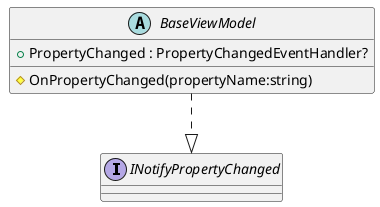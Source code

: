@startuml Class diagram ViewModel

interface INotifyPropertyChanged

BaseViewModel ..|> INotifyPropertyChanged
abstract class BaseViewModel{
    + PropertyChanged : PropertyChangedEventHandler?

    # OnPropertyChanged(propertyName:string)
}

@enduml